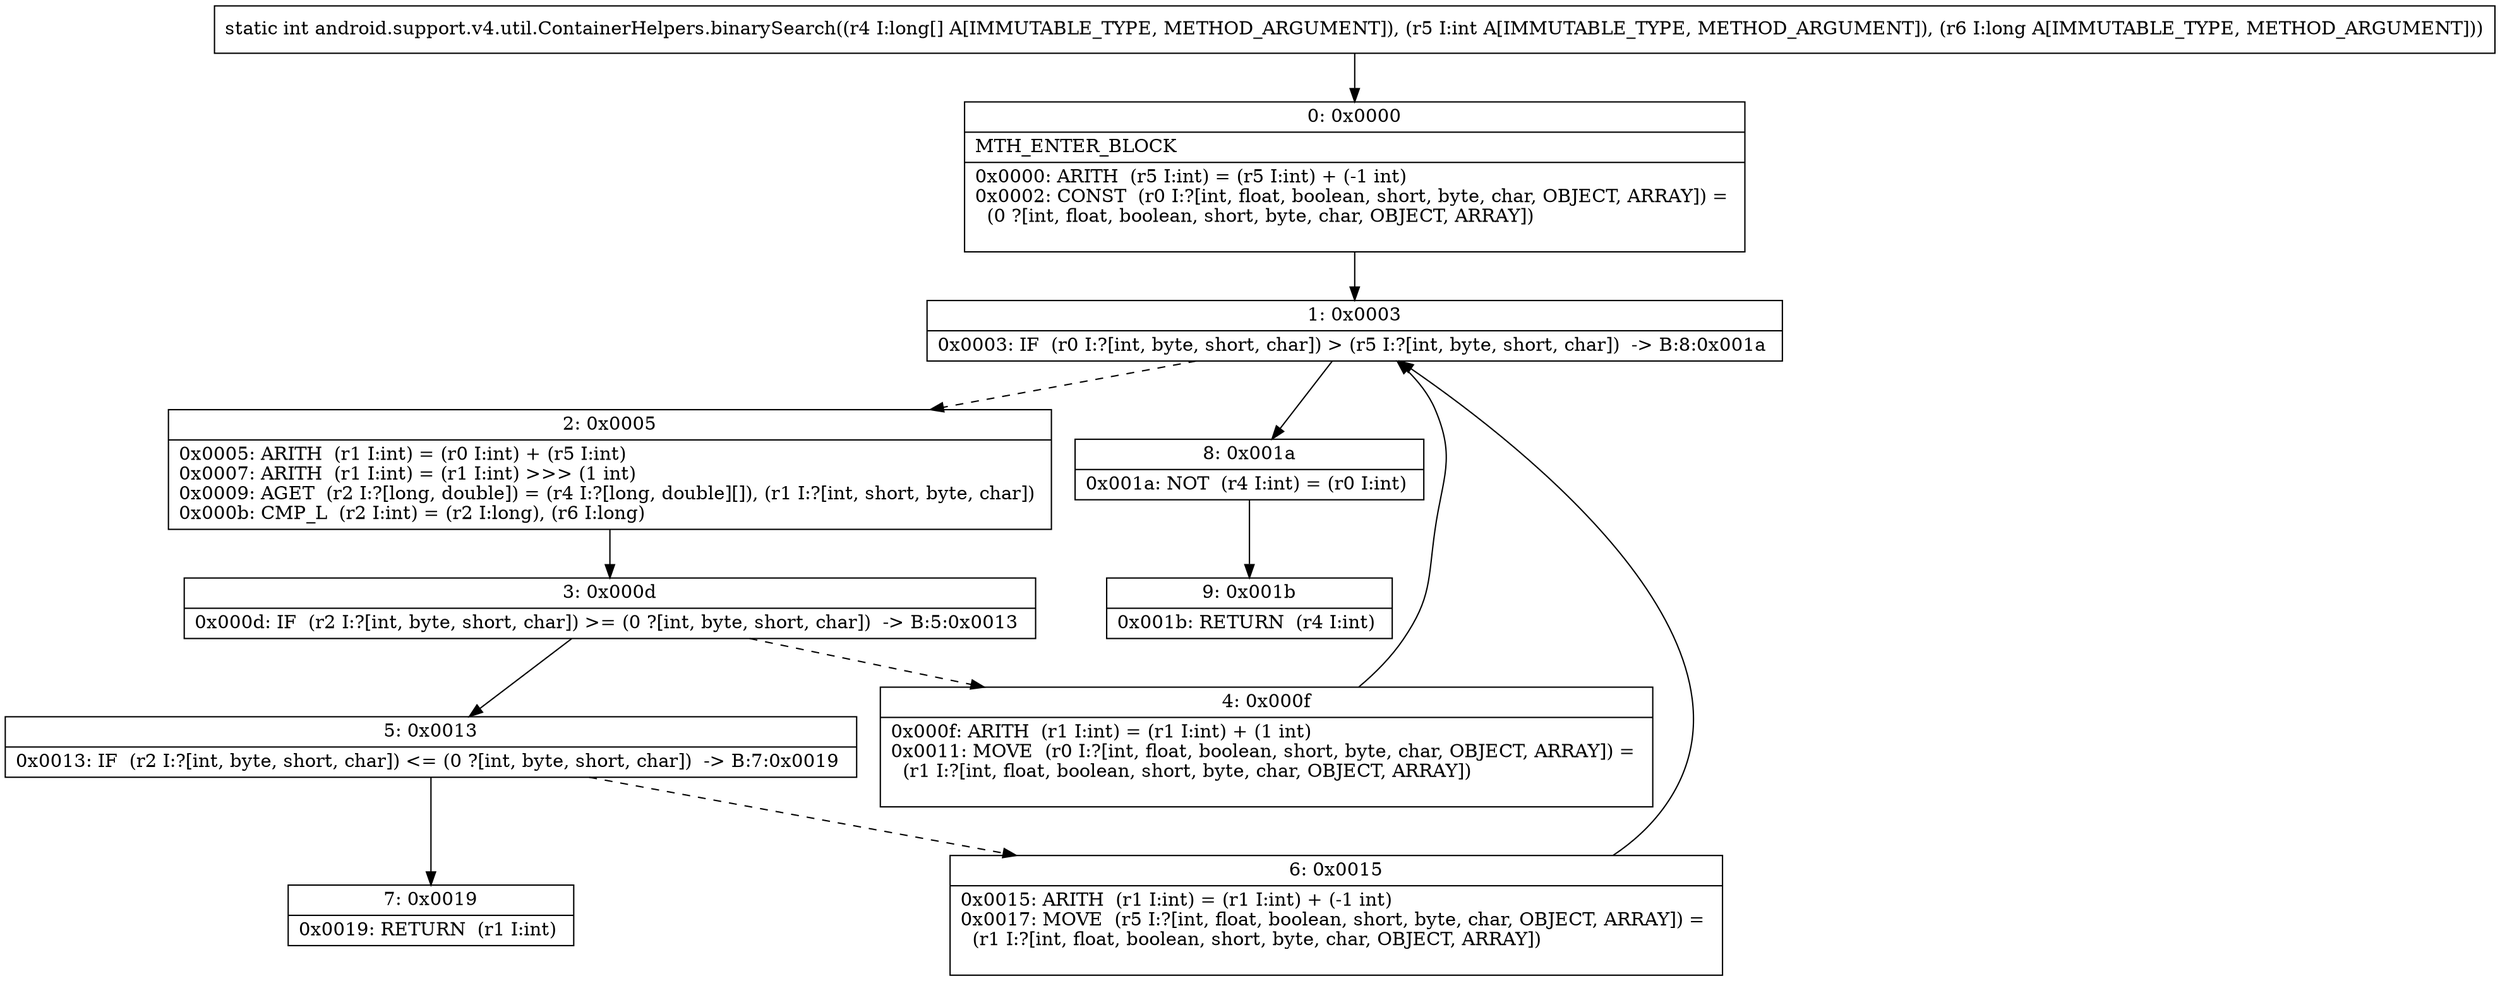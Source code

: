 digraph "CFG forandroid.support.v4.util.ContainerHelpers.binarySearch([JIJ)I" {
Node_0 [shape=record,label="{0\:\ 0x0000|MTH_ENTER_BLOCK\l|0x0000: ARITH  (r5 I:int) = (r5 I:int) + (\-1 int) \l0x0002: CONST  (r0 I:?[int, float, boolean, short, byte, char, OBJECT, ARRAY]) = \l  (0 ?[int, float, boolean, short, byte, char, OBJECT, ARRAY])\l \l}"];
Node_1 [shape=record,label="{1\:\ 0x0003|0x0003: IF  (r0 I:?[int, byte, short, char]) \> (r5 I:?[int, byte, short, char])  \-\> B:8:0x001a \l}"];
Node_2 [shape=record,label="{2\:\ 0x0005|0x0005: ARITH  (r1 I:int) = (r0 I:int) + (r5 I:int) \l0x0007: ARITH  (r1 I:int) = (r1 I:int) \>\>\> (1 int) \l0x0009: AGET  (r2 I:?[long, double]) = (r4 I:?[long, double][]), (r1 I:?[int, short, byte, char]) \l0x000b: CMP_L  (r2 I:int) = (r2 I:long), (r6 I:long) \l}"];
Node_3 [shape=record,label="{3\:\ 0x000d|0x000d: IF  (r2 I:?[int, byte, short, char]) \>= (0 ?[int, byte, short, char])  \-\> B:5:0x0013 \l}"];
Node_4 [shape=record,label="{4\:\ 0x000f|0x000f: ARITH  (r1 I:int) = (r1 I:int) + (1 int) \l0x0011: MOVE  (r0 I:?[int, float, boolean, short, byte, char, OBJECT, ARRAY]) = \l  (r1 I:?[int, float, boolean, short, byte, char, OBJECT, ARRAY])\l \l}"];
Node_5 [shape=record,label="{5\:\ 0x0013|0x0013: IF  (r2 I:?[int, byte, short, char]) \<= (0 ?[int, byte, short, char])  \-\> B:7:0x0019 \l}"];
Node_6 [shape=record,label="{6\:\ 0x0015|0x0015: ARITH  (r1 I:int) = (r1 I:int) + (\-1 int) \l0x0017: MOVE  (r5 I:?[int, float, boolean, short, byte, char, OBJECT, ARRAY]) = \l  (r1 I:?[int, float, boolean, short, byte, char, OBJECT, ARRAY])\l \l}"];
Node_7 [shape=record,label="{7\:\ 0x0019|0x0019: RETURN  (r1 I:int) \l}"];
Node_8 [shape=record,label="{8\:\ 0x001a|0x001a: NOT  (r4 I:int) = (r0 I:int) \l}"];
Node_9 [shape=record,label="{9\:\ 0x001b|0x001b: RETURN  (r4 I:int) \l}"];
MethodNode[shape=record,label="{static int android.support.v4.util.ContainerHelpers.binarySearch((r4 I:long[] A[IMMUTABLE_TYPE, METHOD_ARGUMENT]), (r5 I:int A[IMMUTABLE_TYPE, METHOD_ARGUMENT]), (r6 I:long A[IMMUTABLE_TYPE, METHOD_ARGUMENT])) }"];
MethodNode -> Node_0;
Node_0 -> Node_1;
Node_1 -> Node_2[style=dashed];
Node_1 -> Node_8;
Node_2 -> Node_3;
Node_3 -> Node_4[style=dashed];
Node_3 -> Node_5;
Node_4 -> Node_1;
Node_5 -> Node_6[style=dashed];
Node_5 -> Node_7;
Node_6 -> Node_1;
Node_8 -> Node_9;
}

